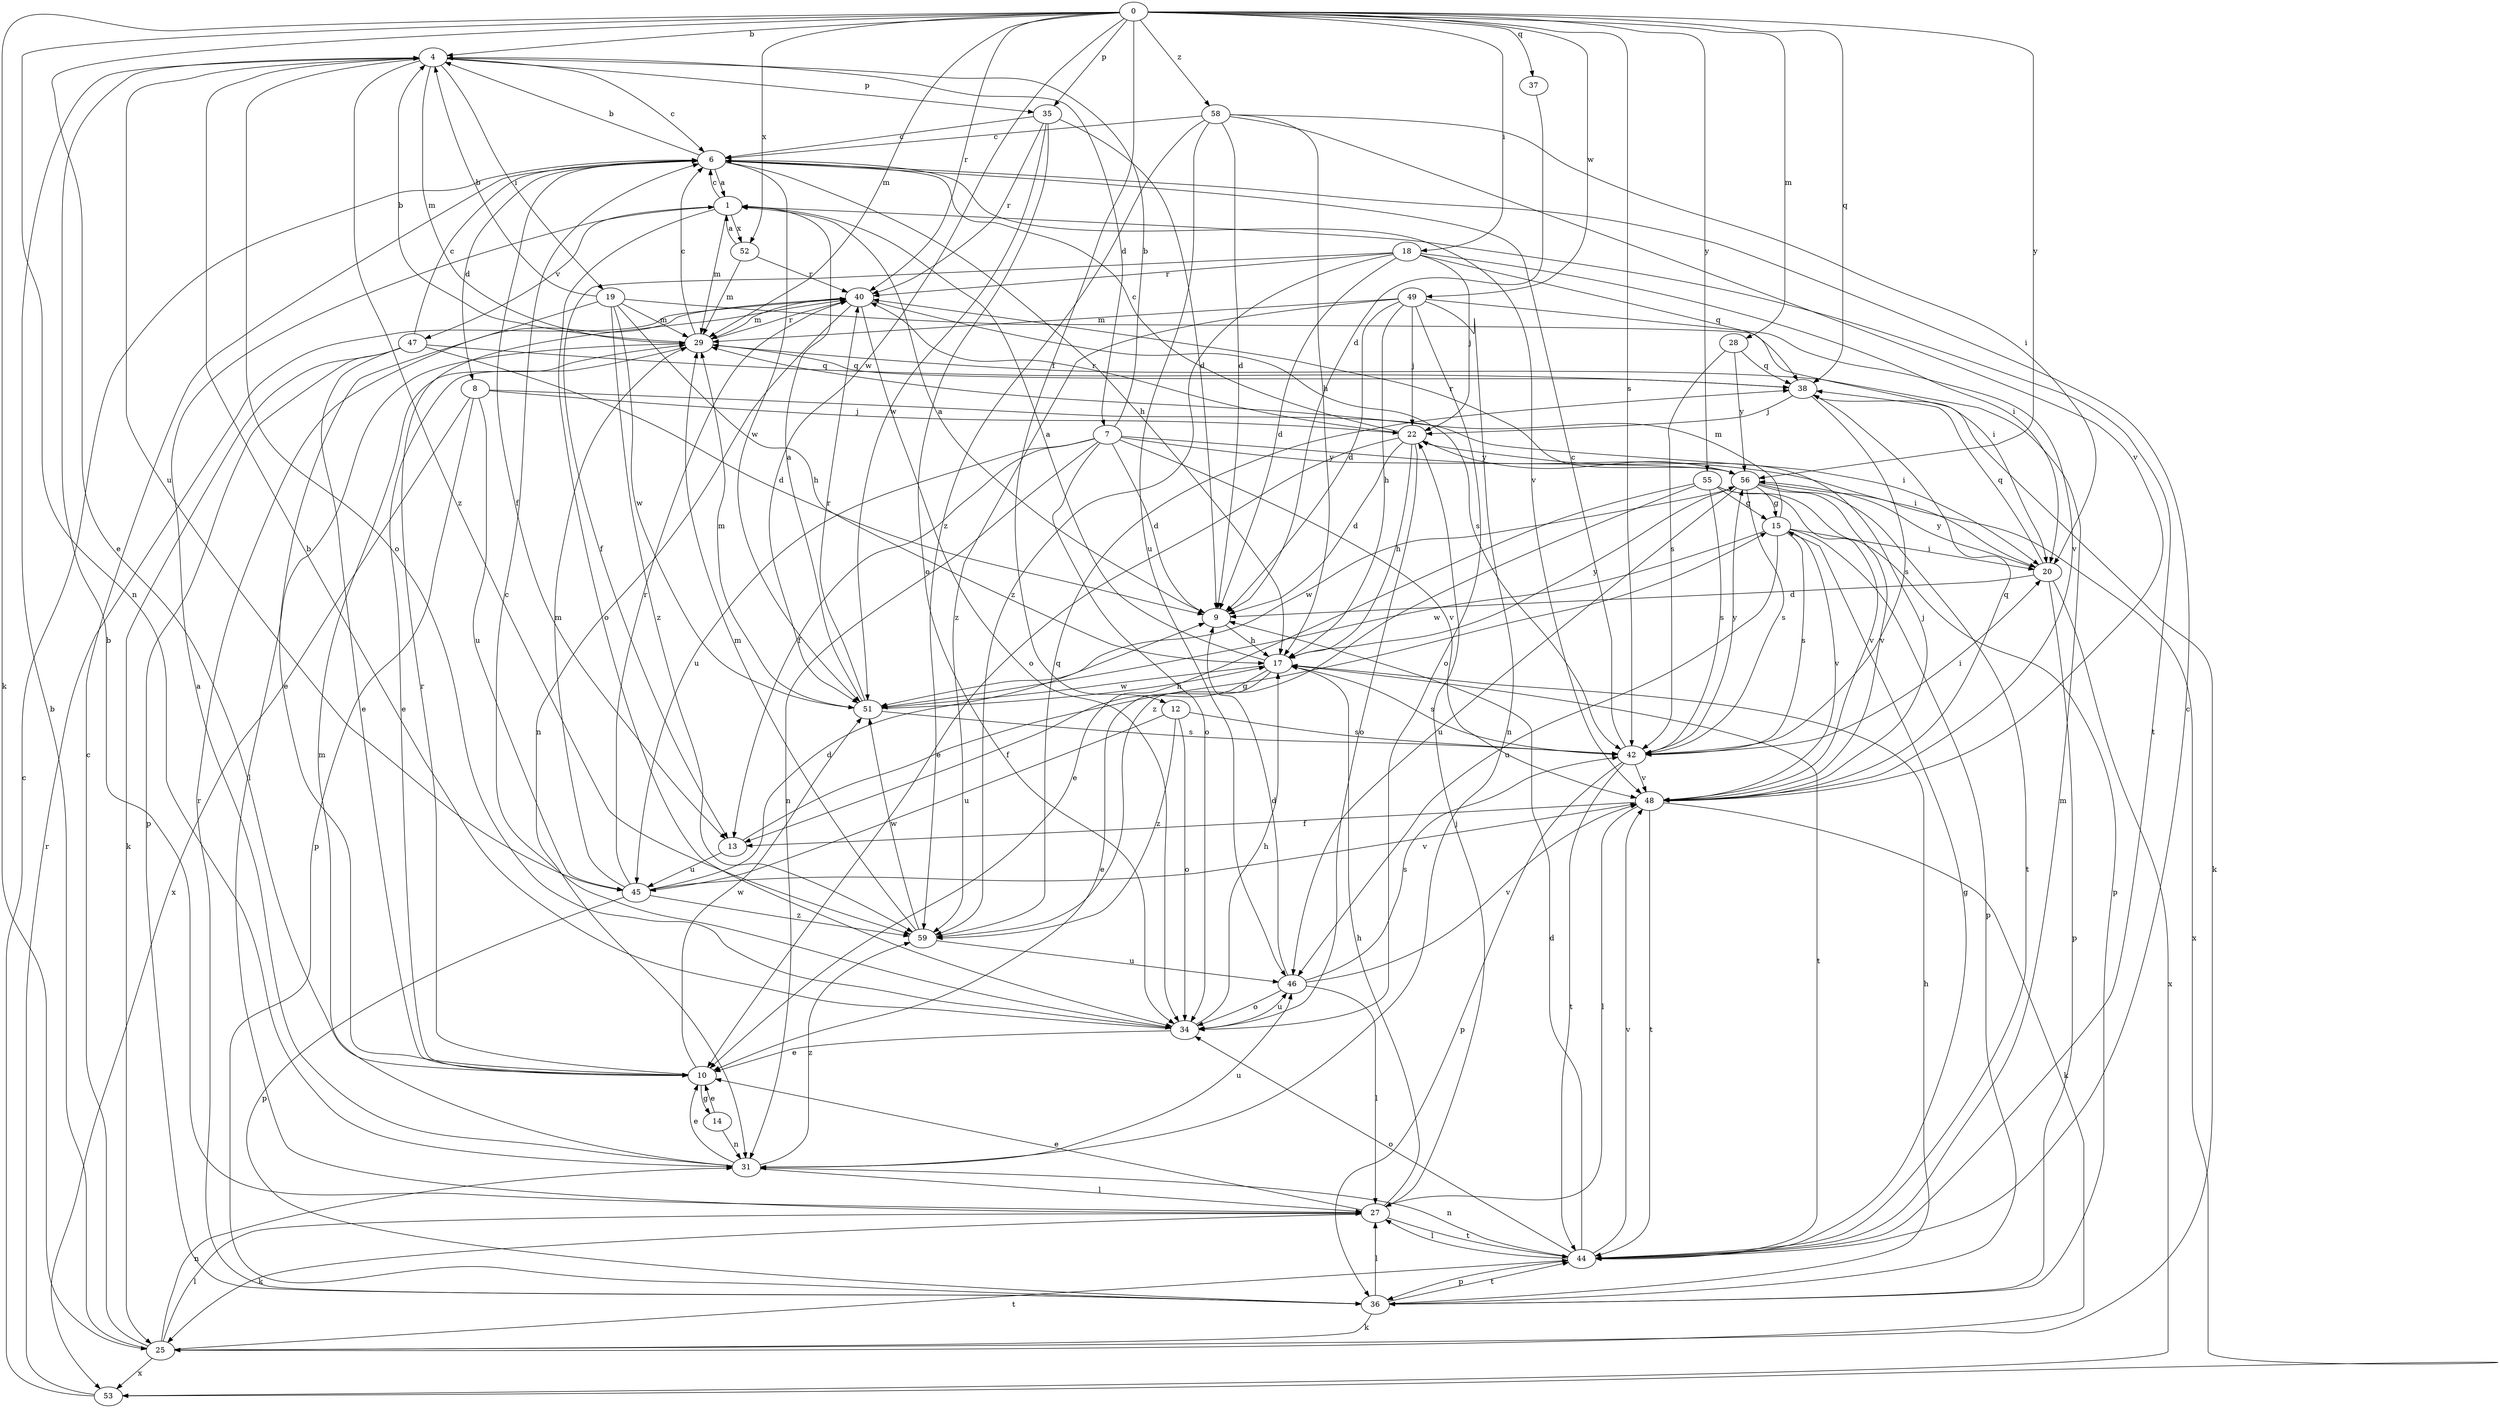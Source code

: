 strict digraph  {
0;
1;
4;
6;
7;
8;
9;
10;
12;
13;
14;
15;
17;
18;
19;
20;
22;
25;
27;
28;
29;
31;
34;
35;
36;
37;
38;
40;
42;
44;
45;
46;
47;
48;
49;
51;
52;
53;
55;
56;
58;
59;
0 -> 4  [label=b];
0 -> 10  [label=e];
0 -> 12  [label=f];
0 -> 18  [label=i];
0 -> 25  [label=k];
0 -> 28  [label=m];
0 -> 29  [label=m];
0 -> 31  [label=n];
0 -> 35  [label=p];
0 -> 37  [label=q];
0 -> 38  [label=q];
0 -> 40  [label=r];
0 -> 42  [label=s];
0 -> 49  [label=w];
0 -> 51  [label=w];
0 -> 52  [label=x];
0 -> 55  [label=y];
0 -> 56  [label=y];
0 -> 58  [label=z];
1 -> 6  [label=c];
1 -> 29  [label=m];
1 -> 34  [label=o];
1 -> 44  [label=t];
1 -> 47  [label=v];
1 -> 52  [label=x];
4 -> 6  [label=c];
4 -> 7  [label=d];
4 -> 19  [label=i];
4 -> 29  [label=m];
4 -> 34  [label=o];
4 -> 35  [label=p];
4 -> 45  [label=u];
4 -> 59  [label=z];
6 -> 1  [label=a];
6 -> 4  [label=b];
6 -> 8  [label=d];
6 -> 13  [label=f];
6 -> 17  [label=h];
6 -> 48  [label=v];
6 -> 51  [label=w];
7 -> 4  [label=b];
7 -> 9  [label=d];
7 -> 13  [label=f];
7 -> 20  [label=i];
7 -> 31  [label=n];
7 -> 34  [label=o];
7 -> 45  [label=u];
7 -> 48  [label=v];
7 -> 56  [label=y];
8 -> 20  [label=i];
8 -> 22  [label=j];
8 -> 36  [label=p];
8 -> 45  [label=u];
8 -> 53  [label=x];
9 -> 1  [label=a];
9 -> 17  [label=h];
10 -> 14  [label=g];
10 -> 40  [label=r];
10 -> 51  [label=w];
12 -> 34  [label=o];
12 -> 42  [label=s];
12 -> 45  [label=u];
12 -> 59  [label=z];
13 -> 15  [label=g];
13 -> 45  [label=u];
14 -> 10  [label=e];
14 -> 31  [label=n];
15 -> 20  [label=i];
15 -> 29  [label=m];
15 -> 36  [label=p];
15 -> 42  [label=s];
15 -> 46  [label=u];
15 -> 48  [label=v];
15 -> 51  [label=w];
17 -> 1  [label=a];
17 -> 10  [label=e];
17 -> 13  [label=f];
17 -> 42  [label=s];
17 -> 44  [label=t];
17 -> 51  [label=w];
17 -> 56  [label=y];
18 -> 9  [label=d];
18 -> 13  [label=f];
18 -> 20  [label=i];
18 -> 22  [label=j];
18 -> 38  [label=q];
18 -> 40  [label=r];
18 -> 59  [label=z];
19 -> 4  [label=b];
19 -> 10  [label=e];
19 -> 17  [label=h];
19 -> 20  [label=i];
19 -> 29  [label=m];
19 -> 51  [label=w];
19 -> 59  [label=z];
20 -> 9  [label=d];
20 -> 36  [label=p];
20 -> 38  [label=q];
20 -> 53  [label=x];
20 -> 56  [label=y];
22 -> 6  [label=c];
22 -> 9  [label=d];
22 -> 10  [label=e];
22 -> 17  [label=h];
22 -> 34  [label=o];
22 -> 40  [label=r];
22 -> 56  [label=y];
25 -> 4  [label=b];
25 -> 6  [label=c];
25 -> 27  [label=l];
25 -> 31  [label=n];
25 -> 44  [label=t];
25 -> 53  [label=x];
27 -> 4  [label=b];
27 -> 10  [label=e];
27 -> 17  [label=h];
27 -> 22  [label=j];
27 -> 25  [label=k];
27 -> 44  [label=t];
28 -> 38  [label=q];
28 -> 42  [label=s];
28 -> 56  [label=y];
29 -> 4  [label=b];
29 -> 6  [label=c];
29 -> 10  [label=e];
29 -> 27  [label=l];
29 -> 38  [label=q];
29 -> 40  [label=r];
31 -> 1  [label=a];
31 -> 10  [label=e];
31 -> 27  [label=l];
31 -> 29  [label=m];
31 -> 46  [label=u];
31 -> 59  [label=z];
34 -> 4  [label=b];
34 -> 6  [label=c];
34 -> 10  [label=e];
34 -> 17  [label=h];
34 -> 46  [label=u];
35 -> 6  [label=c];
35 -> 9  [label=d];
35 -> 34  [label=o];
35 -> 40  [label=r];
35 -> 51  [label=w];
36 -> 17  [label=h];
36 -> 25  [label=k];
36 -> 27  [label=l];
36 -> 40  [label=r];
36 -> 44  [label=t];
37 -> 9  [label=d];
38 -> 22  [label=j];
38 -> 25  [label=k];
38 -> 42  [label=s];
40 -> 29  [label=m];
40 -> 31  [label=n];
40 -> 34  [label=o];
40 -> 42  [label=s];
42 -> 6  [label=c];
42 -> 20  [label=i];
42 -> 36  [label=p];
42 -> 44  [label=t];
42 -> 48  [label=v];
42 -> 56  [label=y];
44 -> 6  [label=c];
44 -> 9  [label=d];
44 -> 15  [label=g];
44 -> 27  [label=l];
44 -> 29  [label=m];
44 -> 31  [label=n];
44 -> 34  [label=o];
44 -> 36  [label=p];
44 -> 48  [label=v];
45 -> 9  [label=d];
45 -> 29  [label=m];
45 -> 36  [label=p];
45 -> 40  [label=r];
45 -> 48  [label=v];
45 -> 59  [label=z];
46 -> 9  [label=d];
46 -> 27  [label=l];
46 -> 34  [label=o];
46 -> 42  [label=s];
46 -> 48  [label=v];
47 -> 6  [label=c];
47 -> 9  [label=d];
47 -> 10  [label=e];
47 -> 25  [label=k];
47 -> 36  [label=p];
47 -> 38  [label=q];
48 -> 13  [label=f];
48 -> 22  [label=j];
48 -> 25  [label=k];
48 -> 27  [label=l];
48 -> 38  [label=q];
48 -> 44  [label=t];
49 -> 9  [label=d];
49 -> 17  [label=h];
49 -> 22  [label=j];
49 -> 29  [label=m];
49 -> 31  [label=n];
49 -> 34  [label=o];
49 -> 48  [label=v];
49 -> 59  [label=z];
51 -> 1  [label=a];
51 -> 17  [label=h];
51 -> 29  [label=m];
51 -> 40  [label=r];
51 -> 42  [label=s];
52 -> 1  [label=a];
52 -> 29  [label=m];
52 -> 40  [label=r];
53 -> 6  [label=c];
53 -> 40  [label=r];
55 -> 10  [label=e];
55 -> 15  [label=g];
55 -> 36  [label=p];
55 -> 42  [label=s];
55 -> 48  [label=v];
55 -> 59  [label=z];
56 -> 15  [label=g];
56 -> 40  [label=r];
56 -> 42  [label=s];
56 -> 44  [label=t];
56 -> 46  [label=u];
56 -> 48  [label=v];
56 -> 51  [label=w];
56 -> 53  [label=x];
58 -> 6  [label=c];
58 -> 9  [label=d];
58 -> 17  [label=h];
58 -> 20  [label=i];
58 -> 46  [label=u];
58 -> 48  [label=v];
58 -> 59  [label=z];
59 -> 29  [label=m];
59 -> 38  [label=q];
59 -> 46  [label=u];
59 -> 51  [label=w];
}
